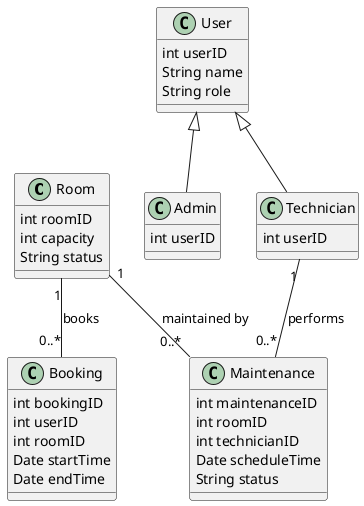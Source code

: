 @startuml class diagram
class Room {

    int roomID
    int capacity
    String status
}

class Booking {
    int bookingID
    int userID
    int roomID
    Date startTime
    Date endTime

}

class User {
    int userID
    String name
    String role
}

class Admin {
    int userID
}

class Technician {
    int userID
}

class Maintenance {
    int maintenanceID
    int roomID
    int technicianID
    Date scheduleTime
    String status
}

User <|-- Admin
User <|-- Technician
Room "1" -- "0..*" Booking : books
Room "1" -- "0..*" Maintenance : maintained by
Technician "1" -- "0..*" Maintenance : performs
@enduml
